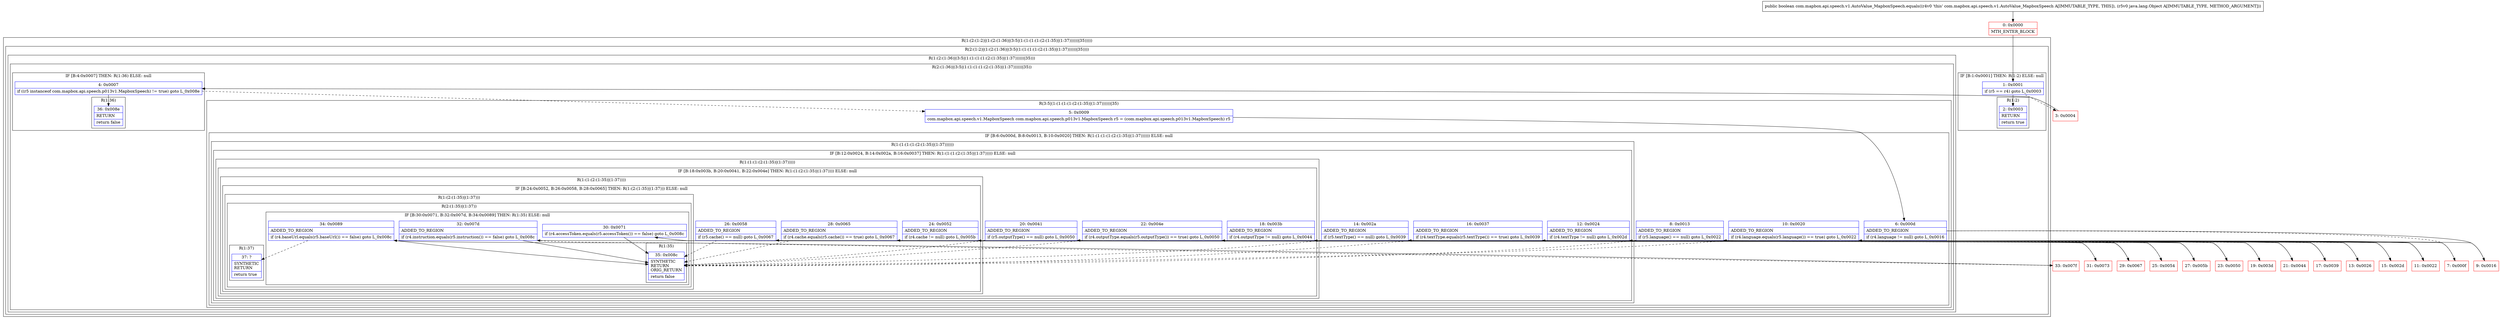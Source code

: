 digraph "CFG forcom.mapbox.api.speech.v1.AutoValue_MapboxSpeech.equals(Ljava\/lang\/Object;)Z" {
subgraph cluster_Region_270917281 {
label = "R(1:(2:(1:2)|(1:(2:(1:36)|(3:5|(1:(1:(1:(1:(2:(1:35)|(1:37))))))|35)))))";
node [shape=record,color=blue];
subgraph cluster_Region_2069065974 {
label = "R(2:(1:2)|(1:(2:(1:36)|(3:5|(1:(1:(1:(1:(2:(1:35)|(1:37))))))|35))))";
node [shape=record,color=blue];
subgraph cluster_IfRegion_1353382822 {
label = "IF [B:1:0x0001] THEN: R(1:2) ELSE: null";
node [shape=record,color=blue];
Node_1 [shape=record,label="{1\:\ 0x0001|if (r5 == r4) goto L_0x0003\l}"];
subgraph cluster_Region_343621770 {
label = "R(1:2)";
node [shape=record,color=blue];
Node_2 [shape=record,label="{2\:\ 0x0003|RETURN\l|return true\l}"];
}
}
subgraph cluster_Region_714429554 {
label = "R(1:(2:(1:36)|(3:5|(1:(1:(1:(1:(2:(1:35)|(1:37))))))|35)))";
node [shape=record,color=blue];
subgraph cluster_Region_1252087062 {
label = "R(2:(1:36)|(3:5|(1:(1:(1:(1:(2:(1:35)|(1:37))))))|35))";
node [shape=record,color=blue];
subgraph cluster_IfRegion_1297211439 {
label = "IF [B:4:0x0007] THEN: R(1:36) ELSE: null";
node [shape=record,color=blue];
Node_4 [shape=record,label="{4\:\ 0x0007|if ((r5 instanceof com.mapbox.api.speech.p013v1.MapboxSpeech) != true) goto L_0x008e\l}"];
subgraph cluster_Region_56661535 {
label = "R(1:36)";
node [shape=record,color=blue];
Node_36 [shape=record,label="{36\:\ 0x008e|RETURN\l|return false\l}"];
}
}
subgraph cluster_Region_102881511 {
label = "R(3:5|(1:(1:(1:(1:(2:(1:35)|(1:37))))))|35)";
node [shape=record,color=blue];
Node_5 [shape=record,label="{5\:\ 0x0009|com.mapbox.api.speech.v1.MapboxSpeech com.mapbox.api.speech.p013v1.MapboxSpeech r5 = (com.mapbox.api.speech.p013v1.MapboxSpeech) r5\l}"];
subgraph cluster_IfRegion_1749944328 {
label = "IF [B:6:0x000d, B:8:0x0013, B:10:0x0020] THEN: R(1:(1:(1:(1:(2:(1:35)|(1:37)))))) ELSE: null";
node [shape=record,color=blue];
Node_6 [shape=record,label="{6\:\ 0x000d|ADDED_TO_REGION\l|if (r4.language != null) goto L_0x0016\l}"];
Node_8 [shape=record,label="{8\:\ 0x0013|ADDED_TO_REGION\l|if (r5.language() == null) goto L_0x0022\l}"];
Node_10 [shape=record,label="{10\:\ 0x0020|ADDED_TO_REGION\l|if (r4.language.equals(r5.language()) == true) goto L_0x0022\l}"];
subgraph cluster_Region_55997637 {
label = "R(1:(1:(1:(1:(2:(1:35)|(1:37))))))";
node [shape=record,color=blue];
subgraph cluster_IfRegion_2087141284 {
label = "IF [B:12:0x0024, B:14:0x002a, B:16:0x0037] THEN: R(1:(1:(1:(2:(1:35)|(1:37))))) ELSE: null";
node [shape=record,color=blue];
Node_12 [shape=record,label="{12\:\ 0x0024|ADDED_TO_REGION\l|if (r4.textType != null) goto L_0x002d\l}"];
Node_14 [shape=record,label="{14\:\ 0x002a|ADDED_TO_REGION\l|if (r5.textType() == null) goto L_0x0039\l}"];
Node_16 [shape=record,label="{16\:\ 0x0037|ADDED_TO_REGION\l|if (r4.textType.equals(r5.textType()) == true) goto L_0x0039\l}"];
subgraph cluster_Region_1126139996 {
label = "R(1:(1:(1:(2:(1:35)|(1:37)))))";
node [shape=record,color=blue];
subgraph cluster_IfRegion_218242591 {
label = "IF [B:18:0x003b, B:20:0x0041, B:22:0x004e] THEN: R(1:(1:(2:(1:35)|(1:37)))) ELSE: null";
node [shape=record,color=blue];
Node_18 [shape=record,label="{18\:\ 0x003b|ADDED_TO_REGION\l|if (r4.outputType != null) goto L_0x0044\l}"];
Node_20 [shape=record,label="{20\:\ 0x0041|ADDED_TO_REGION\l|if (r5.outputType() == null) goto L_0x0050\l}"];
Node_22 [shape=record,label="{22\:\ 0x004e|ADDED_TO_REGION\l|if (r4.outputType.equals(r5.outputType()) == true) goto L_0x0050\l}"];
subgraph cluster_Region_17651848 {
label = "R(1:(1:(2:(1:35)|(1:37))))";
node [shape=record,color=blue];
subgraph cluster_IfRegion_99359160 {
label = "IF [B:24:0x0052, B:26:0x0058, B:28:0x0065] THEN: R(1:(2:(1:35)|(1:37))) ELSE: null";
node [shape=record,color=blue];
Node_24 [shape=record,label="{24\:\ 0x0052|ADDED_TO_REGION\l|if (r4.cache != null) goto L_0x005b\l}"];
Node_26 [shape=record,label="{26\:\ 0x0058|ADDED_TO_REGION\l|if (r5.cache() == null) goto L_0x0067\l}"];
Node_28 [shape=record,label="{28\:\ 0x0065|ADDED_TO_REGION\l|if (r4.cache.equals(r5.cache()) == true) goto L_0x0067\l}"];
subgraph cluster_Region_106624728 {
label = "R(1:(2:(1:35)|(1:37)))";
node [shape=record,color=blue];
subgraph cluster_Region_916085386 {
label = "R(2:(1:35)|(1:37))";
node [shape=record,color=blue];
subgraph cluster_IfRegion_494559045 {
label = "IF [B:30:0x0071, B:32:0x007d, B:34:0x0089] THEN: R(1:35) ELSE: null";
node [shape=record,color=blue];
Node_30 [shape=record,label="{30\:\ 0x0071|if (r4.accessToken.equals(r5.accessToken()) == false) goto L_0x008c\l}"];
Node_32 [shape=record,label="{32\:\ 0x007d|ADDED_TO_REGION\l|if (r4.instruction.equals(r5.instruction()) == false) goto L_0x008c\l}"];
Node_34 [shape=record,label="{34\:\ 0x0089|ADDED_TO_REGION\l|if (r4.baseUrl.equals(r5.baseUrl()) == false) goto L_0x008c\l}"];
subgraph cluster_Region_167274861 {
label = "R(1:35)";
node [shape=record,color=blue];
Node_35 [shape=record,label="{35\:\ 0x008c|SYNTHETIC\lRETURN\lORIG_RETURN\l|return false\l}"];
}
}
subgraph cluster_Region_1658501570 {
label = "R(1:37)";
node [shape=record,color=blue];
Node_37 [shape=record,label="{37\:\ ?|SYNTHETIC\lRETURN\l|return true\l}"];
}
}
}
}
}
}
}
}
}
}
Node_35 [shape=record,label="{35\:\ 0x008c|SYNTHETIC\lRETURN\lORIG_RETURN\l|return false\l}"];
}
}
}
}
}
Node_0 [shape=record,color=red,label="{0\:\ 0x0000|MTH_ENTER_BLOCK\l}"];
Node_3 [shape=record,color=red,label="{3\:\ 0x0004}"];
Node_7 [shape=record,color=red,label="{7\:\ 0x000f}"];
Node_9 [shape=record,color=red,label="{9\:\ 0x0016}"];
Node_11 [shape=record,color=red,label="{11\:\ 0x0022}"];
Node_13 [shape=record,color=red,label="{13\:\ 0x0026}"];
Node_15 [shape=record,color=red,label="{15\:\ 0x002d}"];
Node_17 [shape=record,color=red,label="{17\:\ 0x0039}"];
Node_19 [shape=record,color=red,label="{19\:\ 0x003d}"];
Node_21 [shape=record,color=red,label="{21\:\ 0x0044}"];
Node_23 [shape=record,color=red,label="{23\:\ 0x0050}"];
Node_25 [shape=record,color=red,label="{25\:\ 0x0054}"];
Node_27 [shape=record,color=red,label="{27\:\ 0x005b}"];
Node_29 [shape=record,color=red,label="{29\:\ 0x0067}"];
Node_31 [shape=record,color=red,label="{31\:\ 0x0073}"];
Node_33 [shape=record,color=red,label="{33\:\ 0x007f}"];
MethodNode[shape=record,label="{public boolean com.mapbox.api.speech.v1.AutoValue_MapboxSpeech.equals((r4v0 'this' com.mapbox.api.speech.v1.AutoValue_MapboxSpeech A[IMMUTABLE_TYPE, THIS]), (r5v0 java.lang.Object A[IMMUTABLE_TYPE, METHOD_ARGUMENT])) }"];
MethodNode -> Node_0;
Node_1 -> Node_2;
Node_1 -> Node_3[style=dashed];
Node_4 -> Node_5[style=dashed];
Node_4 -> Node_36;
Node_5 -> Node_6;
Node_6 -> Node_7[style=dashed];
Node_6 -> Node_9;
Node_8 -> Node_35[style=dashed];
Node_8 -> Node_11;
Node_10 -> Node_11;
Node_10 -> Node_35[style=dashed];
Node_12 -> Node_13[style=dashed];
Node_12 -> Node_15;
Node_14 -> Node_35[style=dashed];
Node_14 -> Node_17;
Node_16 -> Node_17;
Node_16 -> Node_35[style=dashed];
Node_18 -> Node_19[style=dashed];
Node_18 -> Node_21;
Node_20 -> Node_35[style=dashed];
Node_20 -> Node_23;
Node_22 -> Node_23;
Node_22 -> Node_35[style=dashed];
Node_24 -> Node_25[style=dashed];
Node_24 -> Node_27;
Node_26 -> Node_35[style=dashed];
Node_26 -> Node_29;
Node_28 -> Node_29;
Node_28 -> Node_35[style=dashed];
Node_30 -> Node_31[style=dashed];
Node_30 -> Node_35;
Node_32 -> Node_33[style=dashed];
Node_32 -> Node_35;
Node_34 -> Node_35;
Node_34 -> Node_37[style=dashed];
Node_0 -> Node_1;
Node_3 -> Node_4;
Node_7 -> Node_8;
Node_9 -> Node_10;
Node_11 -> Node_12;
Node_13 -> Node_14;
Node_15 -> Node_16;
Node_17 -> Node_18;
Node_19 -> Node_20;
Node_21 -> Node_22;
Node_23 -> Node_24;
Node_25 -> Node_26;
Node_27 -> Node_28;
Node_29 -> Node_30;
Node_31 -> Node_32;
Node_33 -> Node_34;
}

